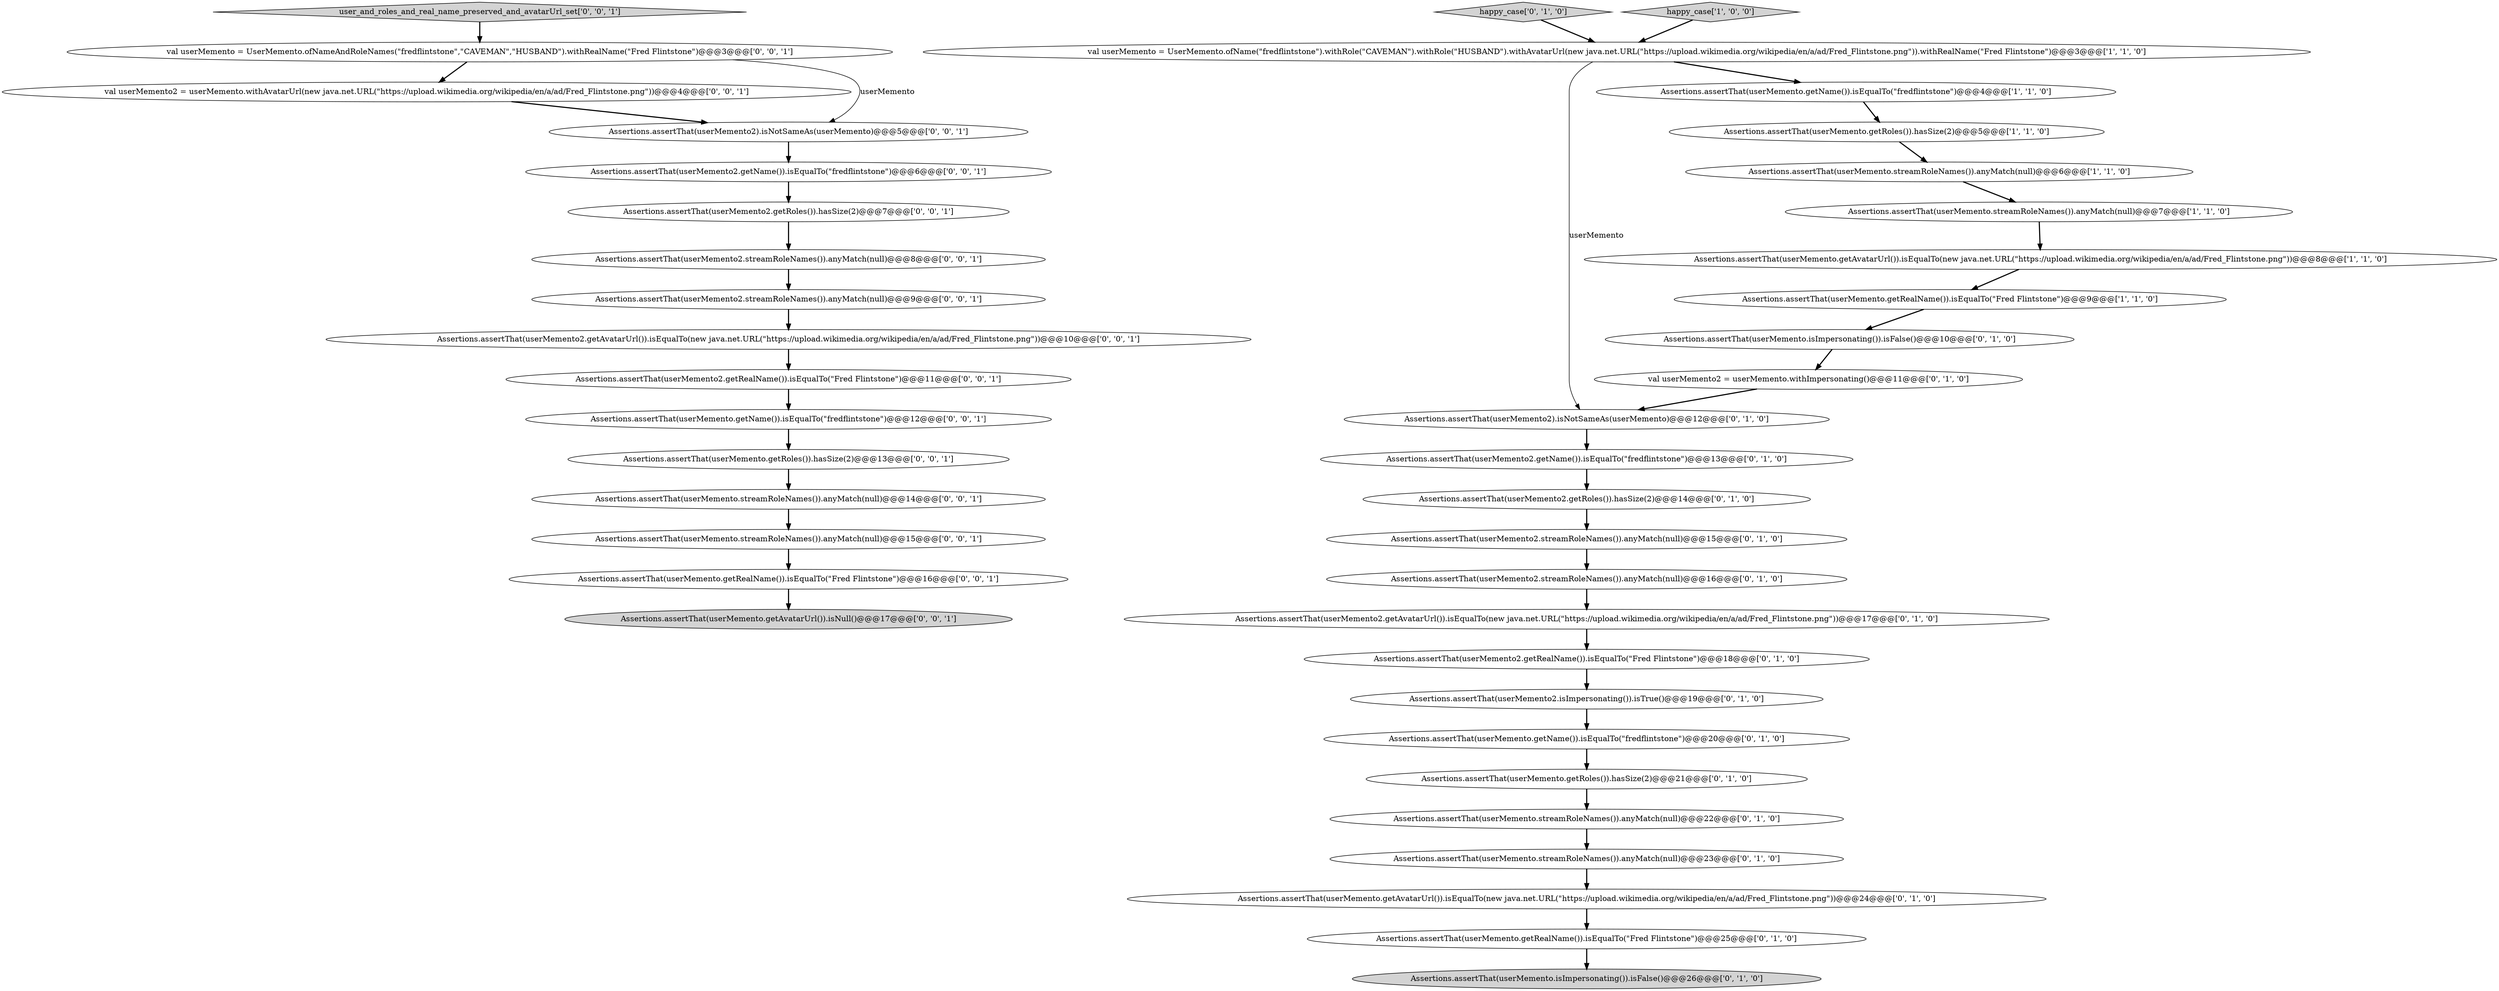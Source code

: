 digraph {
29 [style = filled, label = "Assertions.assertThat(userMemento2.streamRoleNames()).anyMatch(null)@@@8@@@['0', '0', '1']", fillcolor = white, shape = ellipse image = "AAA0AAABBB3BBB"];
2 [style = filled, label = "Assertions.assertThat(userMemento.getRealName()).isEqualTo(\"Fred Flintstone\")@@@9@@@['1', '1', '0']", fillcolor = white, shape = ellipse image = "AAA0AAABBB1BBB"];
23 [style = filled, label = "Assertions.assertThat(userMemento2.getAvatarUrl()).isEqualTo(new java.net.URL(\"https://upload.wikimedia.org/wikipedia/en/a/ad/Fred_Flintstone.png\"))@@@17@@@['0', '1', '0']", fillcolor = white, shape = ellipse image = "AAA1AAABBB2BBB"];
19 [style = filled, label = "Assertions.assertThat(userMemento.isImpersonating()).isFalse()@@@26@@@['0', '1', '0']", fillcolor = lightgray, shape = ellipse image = "AAA1AAABBB2BBB"];
22 [style = filled, label = "Assertions.assertThat(userMemento.getRealName()).isEqualTo(\"Fred Flintstone\")@@@25@@@['0', '1', '0']", fillcolor = white, shape = ellipse image = "AAA1AAABBB2BBB"];
4 [style = filled, label = "Assertions.assertThat(userMemento.streamRoleNames()).anyMatch(null)@@@7@@@['1', '1', '0']", fillcolor = white, shape = ellipse image = "AAA0AAABBB1BBB"];
10 [style = filled, label = "Assertions.assertThat(userMemento2).isNotSameAs(userMemento)@@@12@@@['0', '1', '0']", fillcolor = white, shape = ellipse image = "AAA1AAABBB2BBB"];
13 [style = filled, label = "happy_case['0', '1', '0']", fillcolor = lightgray, shape = diamond image = "AAA0AAABBB2BBB"];
17 [style = filled, label = "Assertions.assertThat(userMemento.streamRoleNames()).anyMatch(null)@@@23@@@['0', '1', '0']", fillcolor = white, shape = ellipse image = "AAA1AAABBB2BBB"];
8 [style = filled, label = "Assertions.assertThat(userMemento.isImpersonating()).isFalse()@@@10@@@['0', '1', '0']", fillcolor = white, shape = ellipse image = "AAA1AAABBB2BBB"];
27 [style = filled, label = "Assertions.assertThat(userMemento.getName()).isEqualTo(\"fredflintstone\")@@@12@@@['0', '0', '1']", fillcolor = white, shape = ellipse image = "AAA0AAABBB3BBB"];
16 [style = filled, label = "Assertions.assertThat(userMemento.streamRoleNames()).anyMatch(null)@@@22@@@['0', '1', '0']", fillcolor = white, shape = ellipse image = "AAA1AAABBB2BBB"];
15 [style = filled, label = "Assertions.assertThat(userMemento2.getName()).isEqualTo(\"fredflintstone\")@@@13@@@['0', '1', '0']", fillcolor = white, shape = ellipse image = "AAA1AAABBB2BBB"];
14 [style = filled, label = "Assertions.assertThat(userMemento2.isImpersonating()).isTrue()@@@19@@@['0', '1', '0']", fillcolor = white, shape = ellipse image = "AAA1AAABBB2BBB"];
21 [style = filled, label = "Assertions.assertThat(userMemento.getRoles()).hasSize(2)@@@21@@@['0', '1', '0']", fillcolor = white, shape = ellipse image = "AAA1AAABBB2BBB"];
24 [style = filled, label = "val userMemento2 = userMemento.withImpersonating()@@@11@@@['0', '1', '0']", fillcolor = white, shape = ellipse image = "AAA1AAABBB2BBB"];
9 [style = filled, label = "Assertions.assertThat(userMemento.getName()).isEqualTo(\"fredflintstone\")@@@20@@@['0', '1', '0']", fillcolor = white, shape = ellipse image = "AAA1AAABBB2BBB"];
0 [style = filled, label = "val userMemento = UserMemento.ofName(\"fredflintstone\").withRole(\"CAVEMAN\").withRole(\"HUSBAND\").withAvatarUrl(new java.net.URL(\"https://upload.wikimedia.org/wikipedia/en/a/ad/Fred_Flintstone.png\")).withRealName(\"Fred Flintstone\")@@@3@@@['1', '1', '0']", fillcolor = white, shape = ellipse image = "AAA0AAABBB1BBB"];
25 [style = filled, label = "Assertions.assertThat(userMemento2.getRoles()).hasSize(2)@@@14@@@['0', '1', '0']", fillcolor = white, shape = ellipse image = "AAA1AAABBB2BBB"];
12 [style = filled, label = "Assertions.assertThat(userMemento2.streamRoleNames()).anyMatch(null)@@@15@@@['0', '1', '0']", fillcolor = white, shape = ellipse image = "AAA1AAABBB2BBB"];
11 [style = filled, label = "Assertions.assertThat(userMemento2.getRealName()).isEqualTo(\"Fred Flintstone\")@@@18@@@['0', '1', '0']", fillcolor = white, shape = ellipse image = "AAA1AAABBB2BBB"];
7 [style = filled, label = "happy_case['1', '0', '0']", fillcolor = lightgray, shape = diamond image = "AAA0AAABBB1BBB"];
28 [style = filled, label = "Assertions.assertThat(userMemento2.getRoles()).hasSize(2)@@@7@@@['0', '0', '1']", fillcolor = white, shape = ellipse image = "AAA0AAABBB3BBB"];
32 [style = filled, label = "Assertions.assertThat(userMemento2.streamRoleNames()).anyMatch(null)@@@9@@@['0', '0', '1']", fillcolor = white, shape = ellipse image = "AAA0AAABBB3BBB"];
38 [style = filled, label = "Assertions.assertThat(userMemento.getRoles()).hasSize(2)@@@13@@@['0', '0', '1']", fillcolor = white, shape = ellipse image = "AAA0AAABBB3BBB"];
20 [style = filled, label = "Assertions.assertThat(userMemento2.streamRoleNames()).anyMatch(null)@@@16@@@['0', '1', '0']", fillcolor = white, shape = ellipse image = "AAA1AAABBB2BBB"];
6 [style = filled, label = "Assertions.assertThat(userMemento.streamRoleNames()).anyMatch(null)@@@6@@@['1', '1', '0']", fillcolor = white, shape = ellipse image = "AAA0AAABBB1BBB"];
30 [style = filled, label = "Assertions.assertThat(userMemento.getRealName()).isEqualTo(\"Fred Flintstone\")@@@16@@@['0', '0', '1']", fillcolor = white, shape = ellipse image = "AAA0AAABBB3BBB"];
35 [style = filled, label = "val userMemento2 = userMemento.withAvatarUrl(new java.net.URL(\"https://upload.wikimedia.org/wikipedia/en/a/ad/Fred_Flintstone.png\"))@@@4@@@['0', '0', '1']", fillcolor = white, shape = ellipse image = "AAA0AAABBB3BBB"];
39 [style = filled, label = "Assertions.assertThat(userMemento2.getAvatarUrl()).isEqualTo(new java.net.URL(\"https://upload.wikimedia.org/wikipedia/en/a/ad/Fred_Flintstone.png\"))@@@10@@@['0', '0', '1']", fillcolor = white, shape = ellipse image = "AAA0AAABBB3BBB"];
37 [style = filled, label = "user_and_roles_and_real_name_preserved_and_avatarUrl_set['0', '0', '1']", fillcolor = lightgray, shape = diamond image = "AAA0AAABBB3BBB"];
26 [style = filled, label = "val userMemento = UserMemento.ofNameAndRoleNames(\"fredflintstone\",\"CAVEMAN\",\"HUSBAND\").withRealName(\"Fred Flintstone\")@@@3@@@['0', '0', '1']", fillcolor = white, shape = ellipse image = "AAA0AAABBB3BBB"];
5 [style = filled, label = "Assertions.assertThat(userMemento.getName()).isEqualTo(\"fredflintstone\")@@@4@@@['1', '1', '0']", fillcolor = white, shape = ellipse image = "AAA0AAABBB1BBB"];
40 [style = filled, label = "Assertions.assertThat(userMemento.getAvatarUrl()).isNull()@@@17@@@['0', '0', '1']", fillcolor = lightgray, shape = ellipse image = "AAA0AAABBB3BBB"];
18 [style = filled, label = "Assertions.assertThat(userMemento.getAvatarUrl()).isEqualTo(new java.net.URL(\"https://upload.wikimedia.org/wikipedia/en/a/ad/Fred_Flintstone.png\"))@@@24@@@['0', '1', '0']", fillcolor = white, shape = ellipse image = "AAA1AAABBB2BBB"];
33 [style = filled, label = "Assertions.assertThat(userMemento.streamRoleNames()).anyMatch(null)@@@14@@@['0', '0', '1']", fillcolor = white, shape = ellipse image = "AAA0AAABBB3BBB"];
3 [style = filled, label = "Assertions.assertThat(userMemento.getRoles()).hasSize(2)@@@5@@@['1', '1', '0']", fillcolor = white, shape = ellipse image = "AAA0AAABBB1BBB"];
36 [style = filled, label = "Assertions.assertThat(userMemento2.getRealName()).isEqualTo(\"Fred Flintstone\")@@@11@@@['0', '0', '1']", fillcolor = white, shape = ellipse image = "AAA0AAABBB3BBB"];
31 [style = filled, label = "Assertions.assertThat(userMemento2).isNotSameAs(userMemento)@@@5@@@['0', '0', '1']", fillcolor = white, shape = ellipse image = "AAA0AAABBB3BBB"];
34 [style = filled, label = "Assertions.assertThat(userMemento.streamRoleNames()).anyMatch(null)@@@15@@@['0', '0', '1']", fillcolor = white, shape = ellipse image = "AAA0AAABBB3BBB"];
41 [style = filled, label = "Assertions.assertThat(userMemento2.getName()).isEqualTo(\"fredflintstone\")@@@6@@@['0', '0', '1']", fillcolor = white, shape = ellipse image = "AAA0AAABBB3BBB"];
1 [style = filled, label = "Assertions.assertThat(userMemento.getAvatarUrl()).isEqualTo(new java.net.URL(\"https://upload.wikimedia.org/wikipedia/en/a/ad/Fred_Flintstone.png\"))@@@8@@@['1', '1', '0']", fillcolor = white, shape = ellipse image = "AAA0AAABBB1BBB"];
20->23 [style = bold, label=""];
22->19 [style = bold, label=""];
36->27 [style = bold, label=""];
6->4 [style = bold, label=""];
35->31 [style = bold, label=""];
18->22 [style = bold, label=""];
13->0 [style = bold, label=""];
27->38 [style = bold, label=""];
21->16 [style = bold, label=""];
26->35 [style = bold, label=""];
32->39 [style = bold, label=""];
26->31 [style = solid, label="userMemento"];
33->34 [style = bold, label=""];
14->9 [style = bold, label=""];
23->11 [style = bold, label=""];
9->21 [style = bold, label=""];
37->26 [style = bold, label=""];
24->10 [style = bold, label=""];
25->12 [style = bold, label=""];
11->14 [style = bold, label=""];
4->1 [style = bold, label=""];
2->8 [style = bold, label=""];
3->6 [style = bold, label=""];
39->36 [style = bold, label=""];
29->32 [style = bold, label=""];
31->41 [style = bold, label=""];
7->0 [style = bold, label=""];
12->20 [style = bold, label=""];
30->40 [style = bold, label=""];
10->15 [style = bold, label=""];
16->17 [style = bold, label=""];
5->3 [style = bold, label=""];
38->33 [style = bold, label=""];
8->24 [style = bold, label=""];
0->5 [style = bold, label=""];
15->25 [style = bold, label=""];
34->30 [style = bold, label=""];
1->2 [style = bold, label=""];
41->28 [style = bold, label=""];
28->29 [style = bold, label=""];
0->10 [style = solid, label="userMemento"];
17->18 [style = bold, label=""];
}
